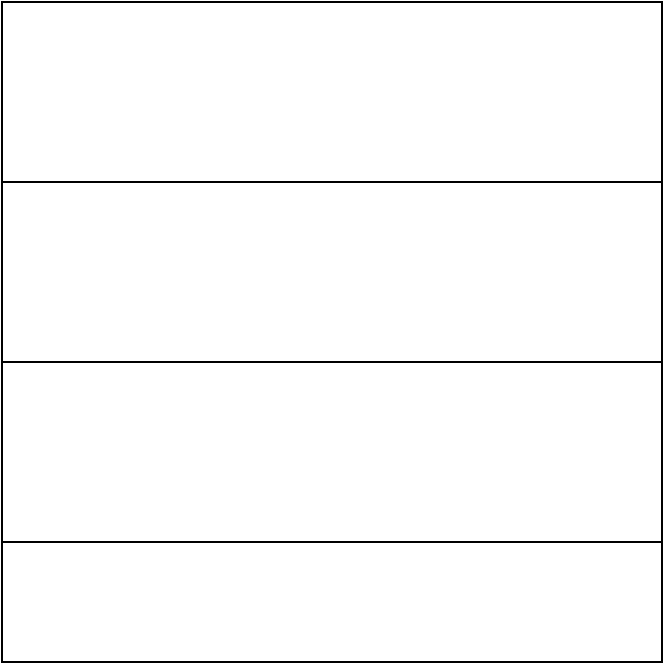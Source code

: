 <mxfile>
    <diagram id="QP54sCILyMDBa1MOgL-u" name="Page-1">
        <mxGraphModel dx="433" dy="461" grid="1" gridSize="10" guides="1" tooltips="1" connect="1" arrows="1" fold="1" page="1" pageScale="1" pageWidth="827" pageHeight="1169" math="0" shadow="0">
            <root>
                <mxCell id="0"/>
                <mxCell id="1" parent="0"/>
                <mxCell id="2" value="" style="whiteSpace=wrap;html=1;aspect=fixed;" vertex="1" parent="1">
                    <mxGeometry x="40" y="80" width="330" height="330" as="geometry"/>
                </mxCell>
                <mxCell id="3" value="" style="rounded=0;whiteSpace=wrap;html=1;" vertex="1" parent="1">
                    <mxGeometry x="40" y="80" width="330" height="90" as="geometry"/>
                </mxCell>
                <mxCell id="4" value="" style="rounded=0;whiteSpace=wrap;html=1;" vertex="1" parent="1">
                    <mxGeometry x="40" y="170" width="330" height="90" as="geometry"/>
                </mxCell>
                <mxCell id="5" value="" style="rounded=0;whiteSpace=wrap;html=1;" vertex="1" parent="1">
                    <mxGeometry x="40" y="260" width="330" height="90" as="geometry"/>
                </mxCell>
            </root>
        </mxGraphModel>
    </diagram>
</mxfile>